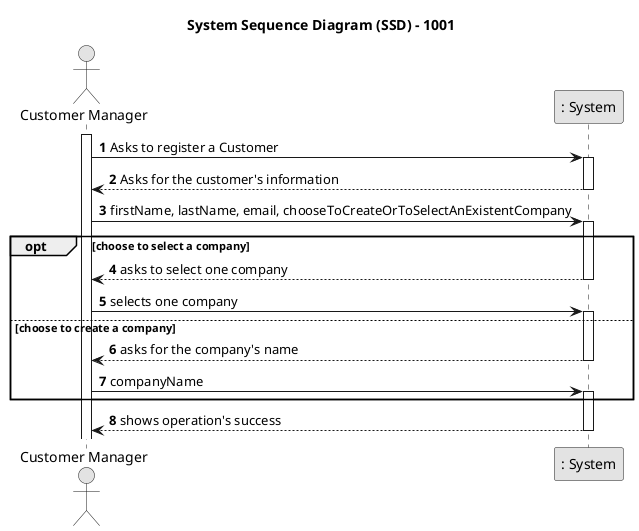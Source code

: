 @startuml
skinparam monochrome true
skinparam packageStyle rectangle
skinparam shadowing false

title System Sequence Diagram (SSD) - 1001

autonumber

actor "Customer Manager" as CM
participant ": System" as System

activate CM    

    CM -> System : Asks to register a Customer
    activate System

        System --> CM : Asks for the customer's information
    deactivate System

    CM -> System : firstName, lastName, email, chooseToCreateOrToSelectAnExistentCompany
    activate System

    opt choose to select a company

    System --> CM : asks to select one company

    deactivate System

    CM -> System : selects one company

    else choose to create a company

    activate System

    System --> CM : asks for the company's name

    deactivate System

    CM -> System : companyName

    activate System

    end

    System --> CM : shows operation's success

    deactivate System

@enduml